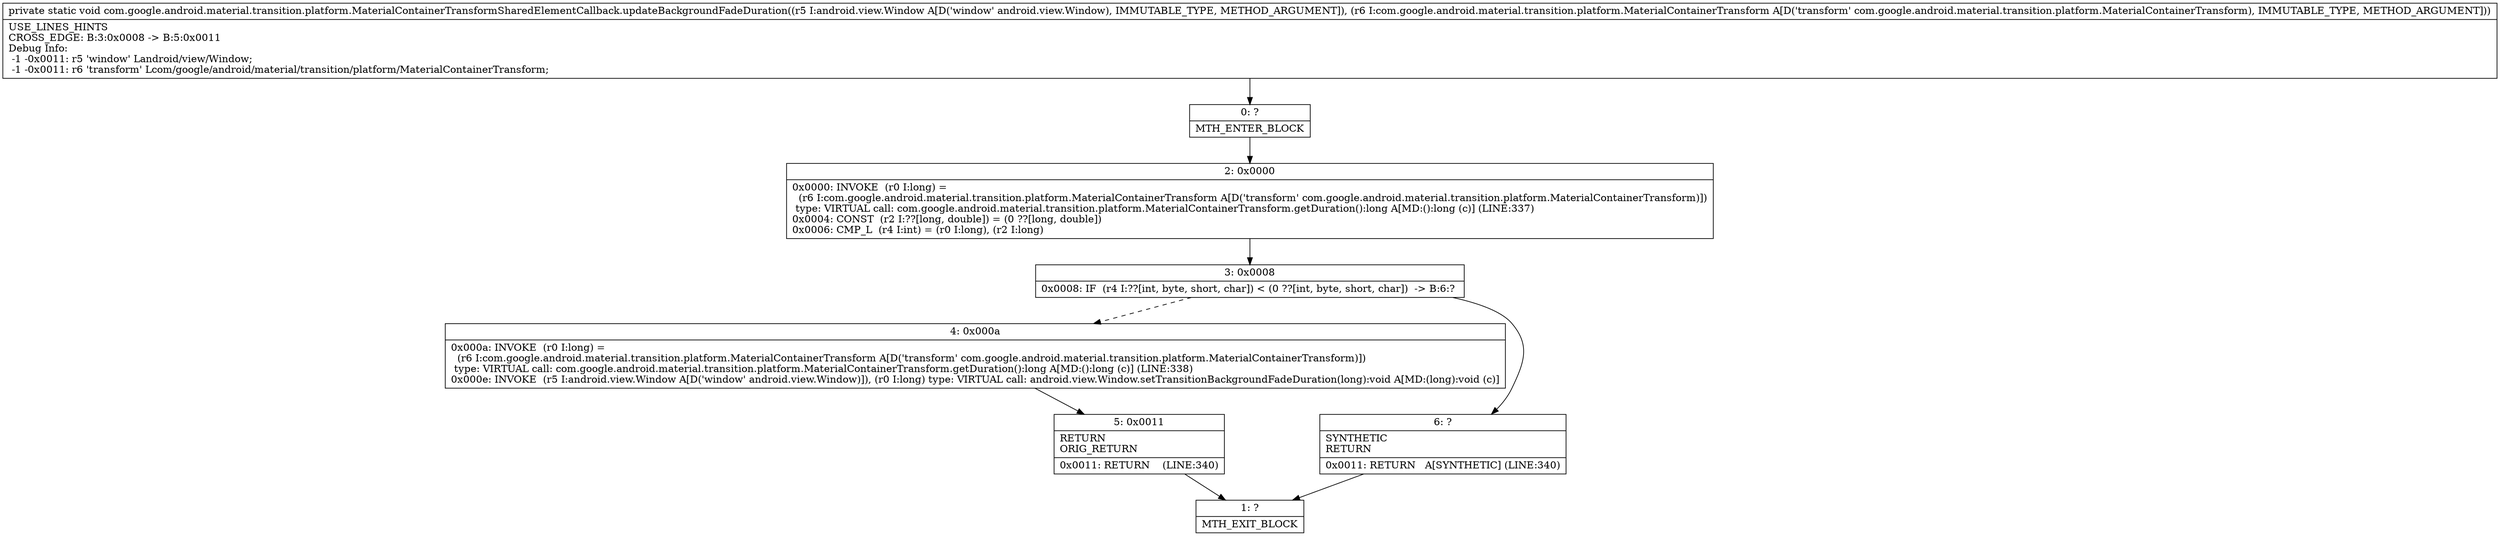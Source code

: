 digraph "CFG forcom.google.android.material.transition.platform.MaterialContainerTransformSharedElementCallback.updateBackgroundFadeDuration(Landroid\/view\/Window;Lcom\/google\/android\/material\/transition\/platform\/MaterialContainerTransform;)V" {
Node_0 [shape=record,label="{0\:\ ?|MTH_ENTER_BLOCK\l}"];
Node_2 [shape=record,label="{2\:\ 0x0000|0x0000: INVOKE  (r0 I:long) = \l  (r6 I:com.google.android.material.transition.platform.MaterialContainerTransform A[D('transform' com.google.android.material.transition.platform.MaterialContainerTransform)])\l type: VIRTUAL call: com.google.android.material.transition.platform.MaterialContainerTransform.getDuration():long A[MD:():long (c)] (LINE:337)\l0x0004: CONST  (r2 I:??[long, double]) = (0 ??[long, double]) \l0x0006: CMP_L  (r4 I:int) = (r0 I:long), (r2 I:long) \l}"];
Node_3 [shape=record,label="{3\:\ 0x0008|0x0008: IF  (r4 I:??[int, byte, short, char]) \< (0 ??[int, byte, short, char])  \-\> B:6:? \l}"];
Node_4 [shape=record,label="{4\:\ 0x000a|0x000a: INVOKE  (r0 I:long) = \l  (r6 I:com.google.android.material.transition.platform.MaterialContainerTransform A[D('transform' com.google.android.material.transition.platform.MaterialContainerTransform)])\l type: VIRTUAL call: com.google.android.material.transition.platform.MaterialContainerTransform.getDuration():long A[MD:():long (c)] (LINE:338)\l0x000e: INVOKE  (r5 I:android.view.Window A[D('window' android.view.Window)]), (r0 I:long) type: VIRTUAL call: android.view.Window.setTransitionBackgroundFadeDuration(long):void A[MD:(long):void (c)]\l}"];
Node_5 [shape=record,label="{5\:\ 0x0011|RETURN\lORIG_RETURN\l|0x0011: RETURN    (LINE:340)\l}"];
Node_1 [shape=record,label="{1\:\ ?|MTH_EXIT_BLOCK\l}"];
Node_6 [shape=record,label="{6\:\ ?|SYNTHETIC\lRETURN\l|0x0011: RETURN   A[SYNTHETIC] (LINE:340)\l}"];
MethodNode[shape=record,label="{private static void com.google.android.material.transition.platform.MaterialContainerTransformSharedElementCallback.updateBackgroundFadeDuration((r5 I:android.view.Window A[D('window' android.view.Window), IMMUTABLE_TYPE, METHOD_ARGUMENT]), (r6 I:com.google.android.material.transition.platform.MaterialContainerTransform A[D('transform' com.google.android.material.transition.platform.MaterialContainerTransform), IMMUTABLE_TYPE, METHOD_ARGUMENT]))  | USE_LINES_HINTS\lCROSS_EDGE: B:3:0x0008 \-\> B:5:0x0011\lDebug Info:\l  \-1 \-0x0011: r5 'window' Landroid\/view\/Window;\l  \-1 \-0x0011: r6 'transform' Lcom\/google\/android\/material\/transition\/platform\/MaterialContainerTransform;\l}"];
MethodNode -> Node_0;Node_0 -> Node_2;
Node_2 -> Node_3;
Node_3 -> Node_4[style=dashed];
Node_3 -> Node_6;
Node_4 -> Node_5;
Node_5 -> Node_1;
Node_6 -> Node_1;
}

